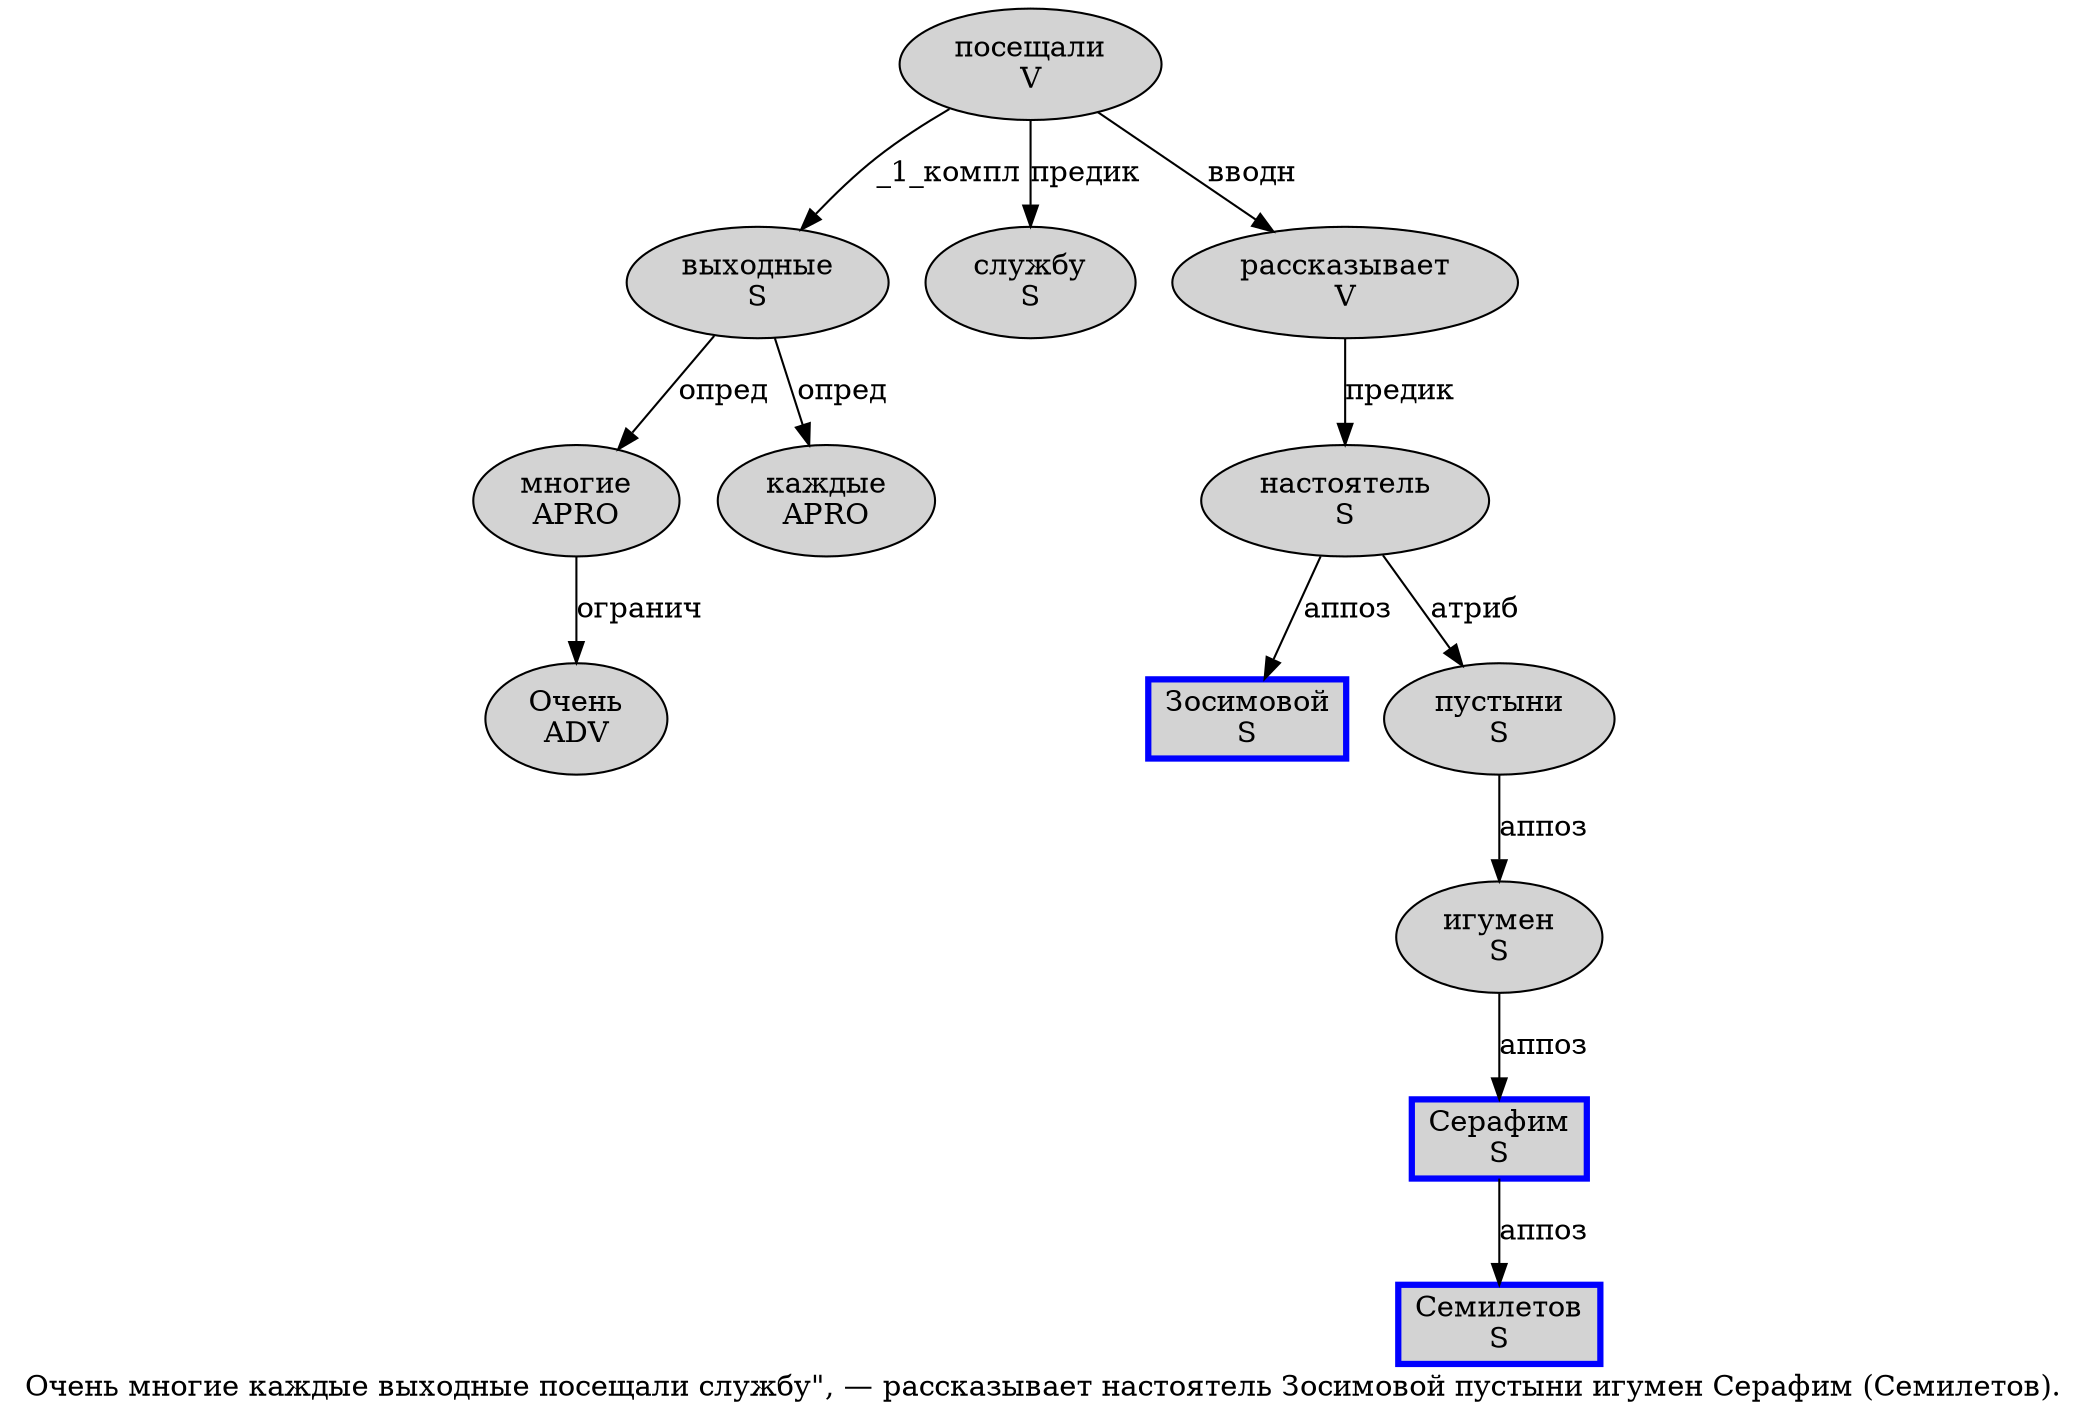 digraph SENTENCE_799 {
	graph [label="Очень многие каждые выходные посещали службу\", — рассказывает настоятель Зосимовой пустыни игумен Серафим (Семилетов)."]
	node [style=filled]
		0 [label="Очень
ADV" color="" fillcolor=lightgray penwidth=1 shape=ellipse]
		1 [label="многие
APRO" color="" fillcolor=lightgray penwidth=1 shape=ellipse]
		2 [label="каждые
APRO" color="" fillcolor=lightgray penwidth=1 shape=ellipse]
		3 [label="выходные
S" color="" fillcolor=lightgray penwidth=1 shape=ellipse]
		4 [label="посещали
V" color="" fillcolor=lightgray penwidth=1 shape=ellipse]
		5 [label="службу
S" color="" fillcolor=lightgray penwidth=1 shape=ellipse]
		9 [label="рассказывает
V" color="" fillcolor=lightgray penwidth=1 shape=ellipse]
		10 [label="настоятель
S" color="" fillcolor=lightgray penwidth=1 shape=ellipse]
		11 [label="Зосимовой
S" color=blue fillcolor=lightgray penwidth=3 shape=box]
		12 [label="пустыни
S" color="" fillcolor=lightgray penwidth=1 shape=ellipse]
		13 [label="игумен
S" color="" fillcolor=lightgray penwidth=1 shape=ellipse]
		14 [label="Серафим
S" color=blue fillcolor=lightgray penwidth=3 shape=box]
		16 [label="Семилетов
S" color=blue fillcolor=lightgray penwidth=3 shape=box]
			1 -> 0 [label="огранич"]
			14 -> 16 [label="аппоз"]
			3 -> 1 [label="опред"]
			3 -> 2 [label="опред"]
			13 -> 14 [label="аппоз"]
			10 -> 11 [label="аппоз"]
			10 -> 12 [label="атриб"]
			4 -> 3 [label="_1_компл"]
			4 -> 5 [label="предик"]
			4 -> 9 [label="вводн"]
			12 -> 13 [label="аппоз"]
			9 -> 10 [label="предик"]
}